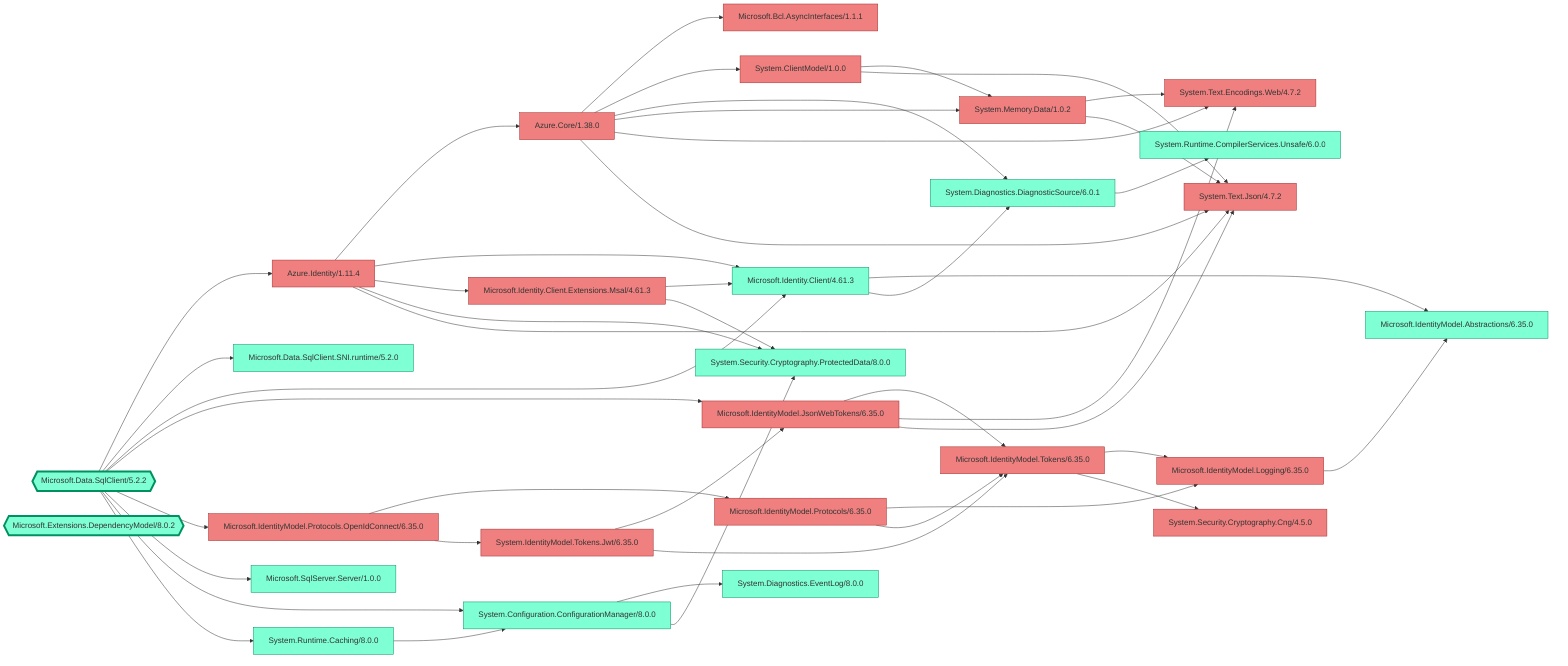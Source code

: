 %% Generated by https://github.com/0xced/Chisel

graph LR

classDef root stroke-width:4px
classDef default fill:aquamarine,stroke:#009061,color:#333333
classDef removed fill:lightcoral,stroke:#A42A2A

Azure.Core/1.38.0 --> Microsoft.Bcl.AsyncInterfaces/1.1.1
Azure.Core/1.38.0 --> System.ClientModel/1.0.0
Azure.Core/1.38.0 --> System.Diagnostics.DiagnosticSource/6.0.1
Azure.Core/1.38.0 --> System.Memory.Data/1.0.2
Azure.Core/1.38.0 --> System.Text.Encodings.Web/4.7.2
Azure.Core/1.38.0 --> System.Text.Json/4.7.2
Azure.Identity/1.11.4 --> Azure.Core/1.38.0
Azure.Identity/1.11.4 --> Microsoft.Identity.Client/4.61.3
Azure.Identity/1.11.4 --> Microsoft.Identity.Client.Extensions.Msal/4.61.3
Azure.Identity/1.11.4 --> System.Security.Cryptography.ProtectedData/8.0.0
Azure.Identity/1.11.4 --> System.Text.Json/4.7.2
Microsoft.Data.SqlClient/5.2.2{{Microsoft.Data.SqlClient/5.2.2}} --> Azure.Identity/1.11.4
Microsoft.Data.SqlClient/5.2.2{{Microsoft.Data.SqlClient/5.2.2}} --> Microsoft.Data.SqlClient.SNI.runtime/5.2.0
Microsoft.Data.SqlClient/5.2.2{{Microsoft.Data.SqlClient/5.2.2}} --> Microsoft.Identity.Client/4.61.3
Microsoft.Data.SqlClient/5.2.2{{Microsoft.Data.SqlClient/5.2.2}} --> Microsoft.IdentityModel.JsonWebTokens/6.35.0
Microsoft.Data.SqlClient/5.2.2{{Microsoft.Data.SqlClient/5.2.2}} --> Microsoft.IdentityModel.Protocols.OpenIdConnect/6.35.0
Microsoft.Data.SqlClient/5.2.2{{Microsoft.Data.SqlClient/5.2.2}} --> Microsoft.SqlServer.Server/1.0.0
Microsoft.Data.SqlClient/5.2.2{{Microsoft.Data.SqlClient/5.2.2}} --> System.Configuration.ConfigurationManager/8.0.0
Microsoft.Data.SqlClient/5.2.2{{Microsoft.Data.SqlClient/5.2.2}} --> System.Runtime.Caching/8.0.0
Microsoft.Extensions.DependencyModel/8.0.2{{Microsoft.Extensions.DependencyModel/8.0.2}}
Microsoft.Identity.Client/4.61.3 --> Microsoft.IdentityModel.Abstractions/6.35.0
Microsoft.Identity.Client/4.61.3 --> System.Diagnostics.DiagnosticSource/6.0.1
Microsoft.Identity.Client.Extensions.Msal/4.61.3 --> Microsoft.Identity.Client/4.61.3
Microsoft.Identity.Client.Extensions.Msal/4.61.3 --> System.Security.Cryptography.ProtectedData/8.0.0
Microsoft.IdentityModel.JsonWebTokens/6.35.0 --> Microsoft.IdentityModel.Tokens/6.35.0
Microsoft.IdentityModel.JsonWebTokens/6.35.0 --> System.Text.Encodings.Web/4.7.2
Microsoft.IdentityModel.JsonWebTokens/6.35.0 --> System.Text.Json/4.7.2
Microsoft.IdentityModel.Logging/6.35.0 --> Microsoft.IdentityModel.Abstractions/6.35.0
Microsoft.IdentityModel.Protocols/6.35.0 --> Microsoft.IdentityModel.Logging/6.35.0
Microsoft.IdentityModel.Protocols/6.35.0 --> Microsoft.IdentityModel.Tokens/6.35.0
Microsoft.IdentityModel.Protocols.OpenIdConnect/6.35.0 --> Microsoft.IdentityModel.Protocols/6.35.0
Microsoft.IdentityModel.Protocols.OpenIdConnect/6.35.0 --> System.IdentityModel.Tokens.Jwt/6.35.0
Microsoft.IdentityModel.Tokens/6.35.0 --> Microsoft.IdentityModel.Logging/6.35.0
Microsoft.IdentityModel.Tokens/6.35.0 --> System.Security.Cryptography.Cng/4.5.0
System.ClientModel/1.0.0 --> System.Memory.Data/1.0.2
System.ClientModel/1.0.0 --> System.Text.Json/4.7.2
System.Configuration.ConfigurationManager/8.0.0 --> System.Diagnostics.EventLog/8.0.0
System.Configuration.ConfigurationManager/8.0.0 --> System.Security.Cryptography.ProtectedData/8.0.0
System.Diagnostics.DiagnosticSource/6.0.1 --> System.Runtime.CompilerServices.Unsafe/6.0.0
System.IdentityModel.Tokens.Jwt/6.35.0 --> Microsoft.IdentityModel.JsonWebTokens/6.35.0
System.IdentityModel.Tokens.Jwt/6.35.0 --> Microsoft.IdentityModel.Tokens/6.35.0
System.Memory.Data/1.0.2 --> System.Text.Encodings.Web/4.7.2
System.Memory.Data/1.0.2 --> System.Text.Json/4.7.2
System.Runtime.Caching/8.0.0 --> System.Configuration.ConfigurationManager/8.0.0

class Azure.Core/1.38.0 removed
class Azure.Identity/1.11.4 removed
class Microsoft.Bcl.AsyncInterfaces/1.1.1 removed
class Microsoft.Data.SqlClient/5.2.2 root
class Microsoft.Data.SqlClient/5.2.2 default
class Microsoft.Data.SqlClient.SNI.runtime/5.2.0 default
class Microsoft.Extensions.DependencyModel/8.0.2 root
class Microsoft.Extensions.DependencyModel/8.0.2 default
class Microsoft.Identity.Client/4.61.3 default
class Microsoft.Identity.Client.Extensions.Msal/4.61.3 removed
class Microsoft.IdentityModel.Abstractions/6.35.0 default
class Microsoft.IdentityModel.JsonWebTokens/6.35.0 removed
class Microsoft.IdentityModel.Logging/6.35.0 removed
class Microsoft.IdentityModel.Protocols/6.35.0 removed
class Microsoft.IdentityModel.Protocols.OpenIdConnect/6.35.0 removed
class Microsoft.IdentityModel.Tokens/6.35.0 removed
class Microsoft.SqlServer.Server/1.0.0 default
class System.ClientModel/1.0.0 removed
class System.Configuration.ConfigurationManager/8.0.0 default
class System.Diagnostics.DiagnosticSource/6.0.1 default
class System.Diagnostics.EventLog/8.0.0 default
class System.IdentityModel.Tokens.Jwt/6.35.0 removed
class System.Memory.Data/1.0.2 removed
class System.Runtime.Caching/8.0.0 default
class System.Runtime.CompilerServices.Unsafe/6.0.0 default
class System.Security.Cryptography.Cng/4.5.0 removed
class System.Security.Cryptography.ProtectedData/8.0.0 default
class System.Text.Encodings.Web/4.7.2 removed
class System.Text.Json/4.7.2 removed